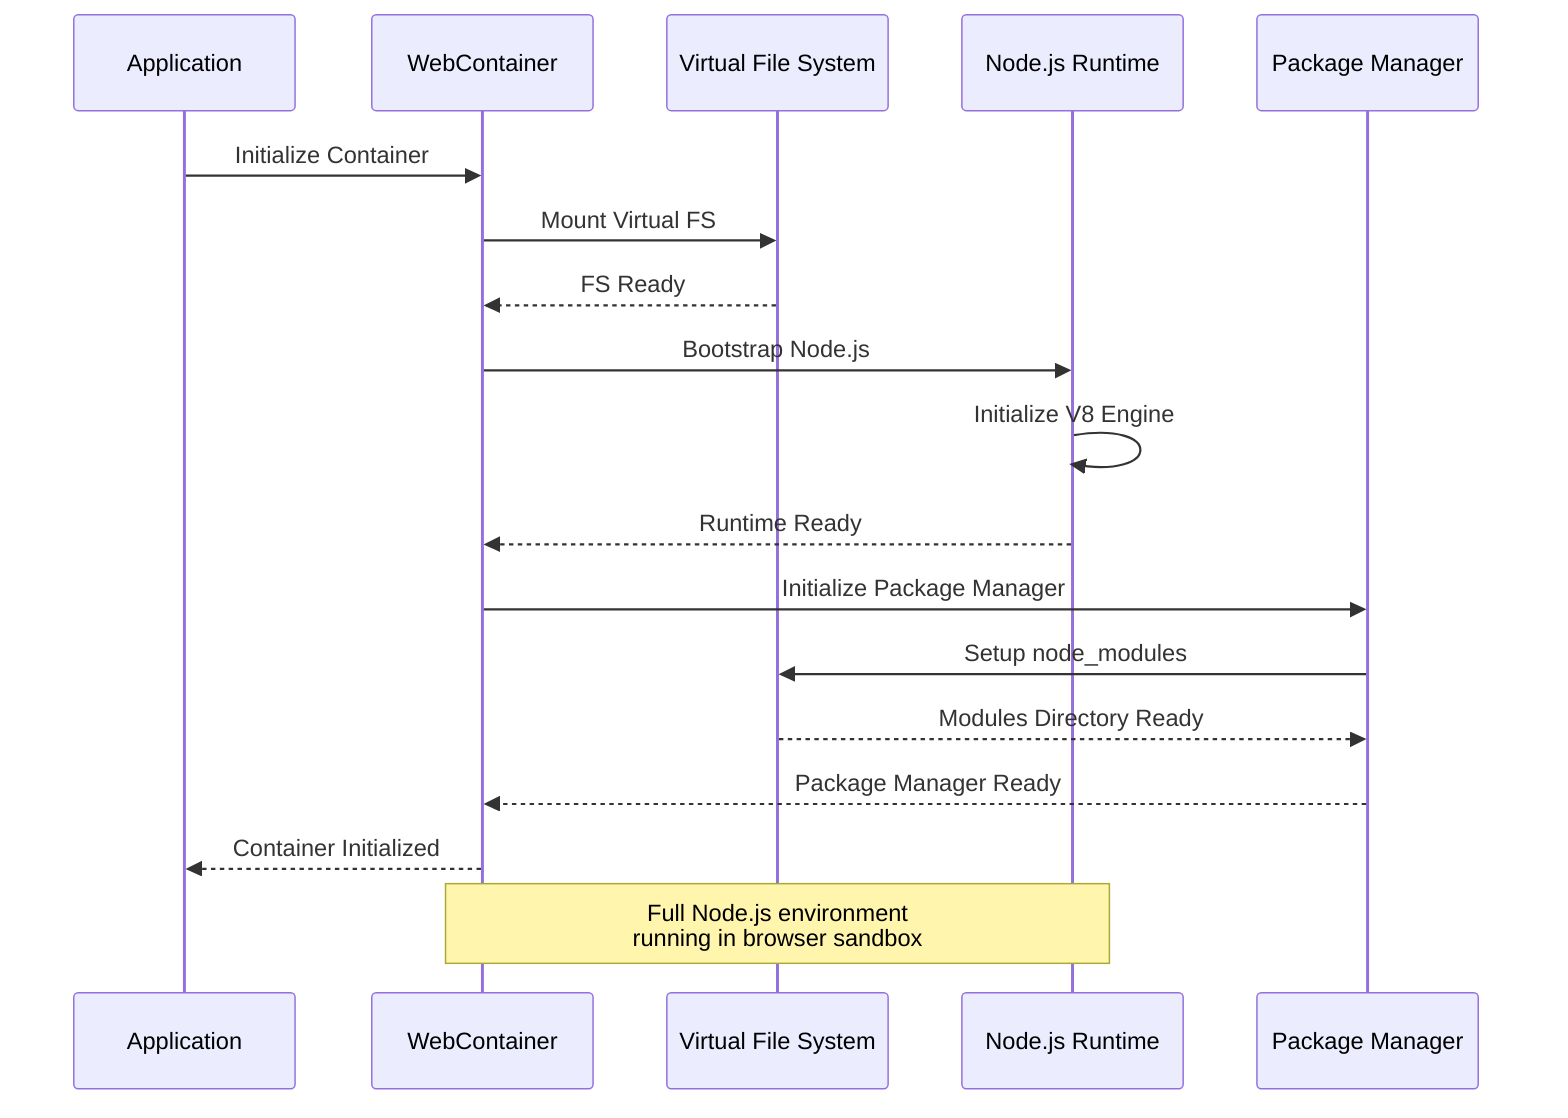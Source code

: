sequenceDiagram
    participant App as Application
    participant WC as WebContainer
    participant VFS as Virtual File System
    participant NodeRT as Node.js Runtime
    participant PM as Package Manager
    
    App->>WC: Initialize Container
    WC->>VFS: Mount Virtual FS
    VFS-->>WC: FS Ready
    
    WC->>NodeRT: Bootstrap Node.js
    NodeRT->>NodeRT: Initialize V8 Engine
    NodeRT-->>WC: Runtime Ready
    
    WC->>PM: Initialize Package Manager
    PM->>VFS: Setup node_modules
    VFS-->>PM: Modules Directory Ready
    PM-->>WC: Package Manager Ready
    
    WC-->>App: Container Initialized
    
    Note over WC,NodeRT: Full Node.js environment<br/>running in browser sandbox